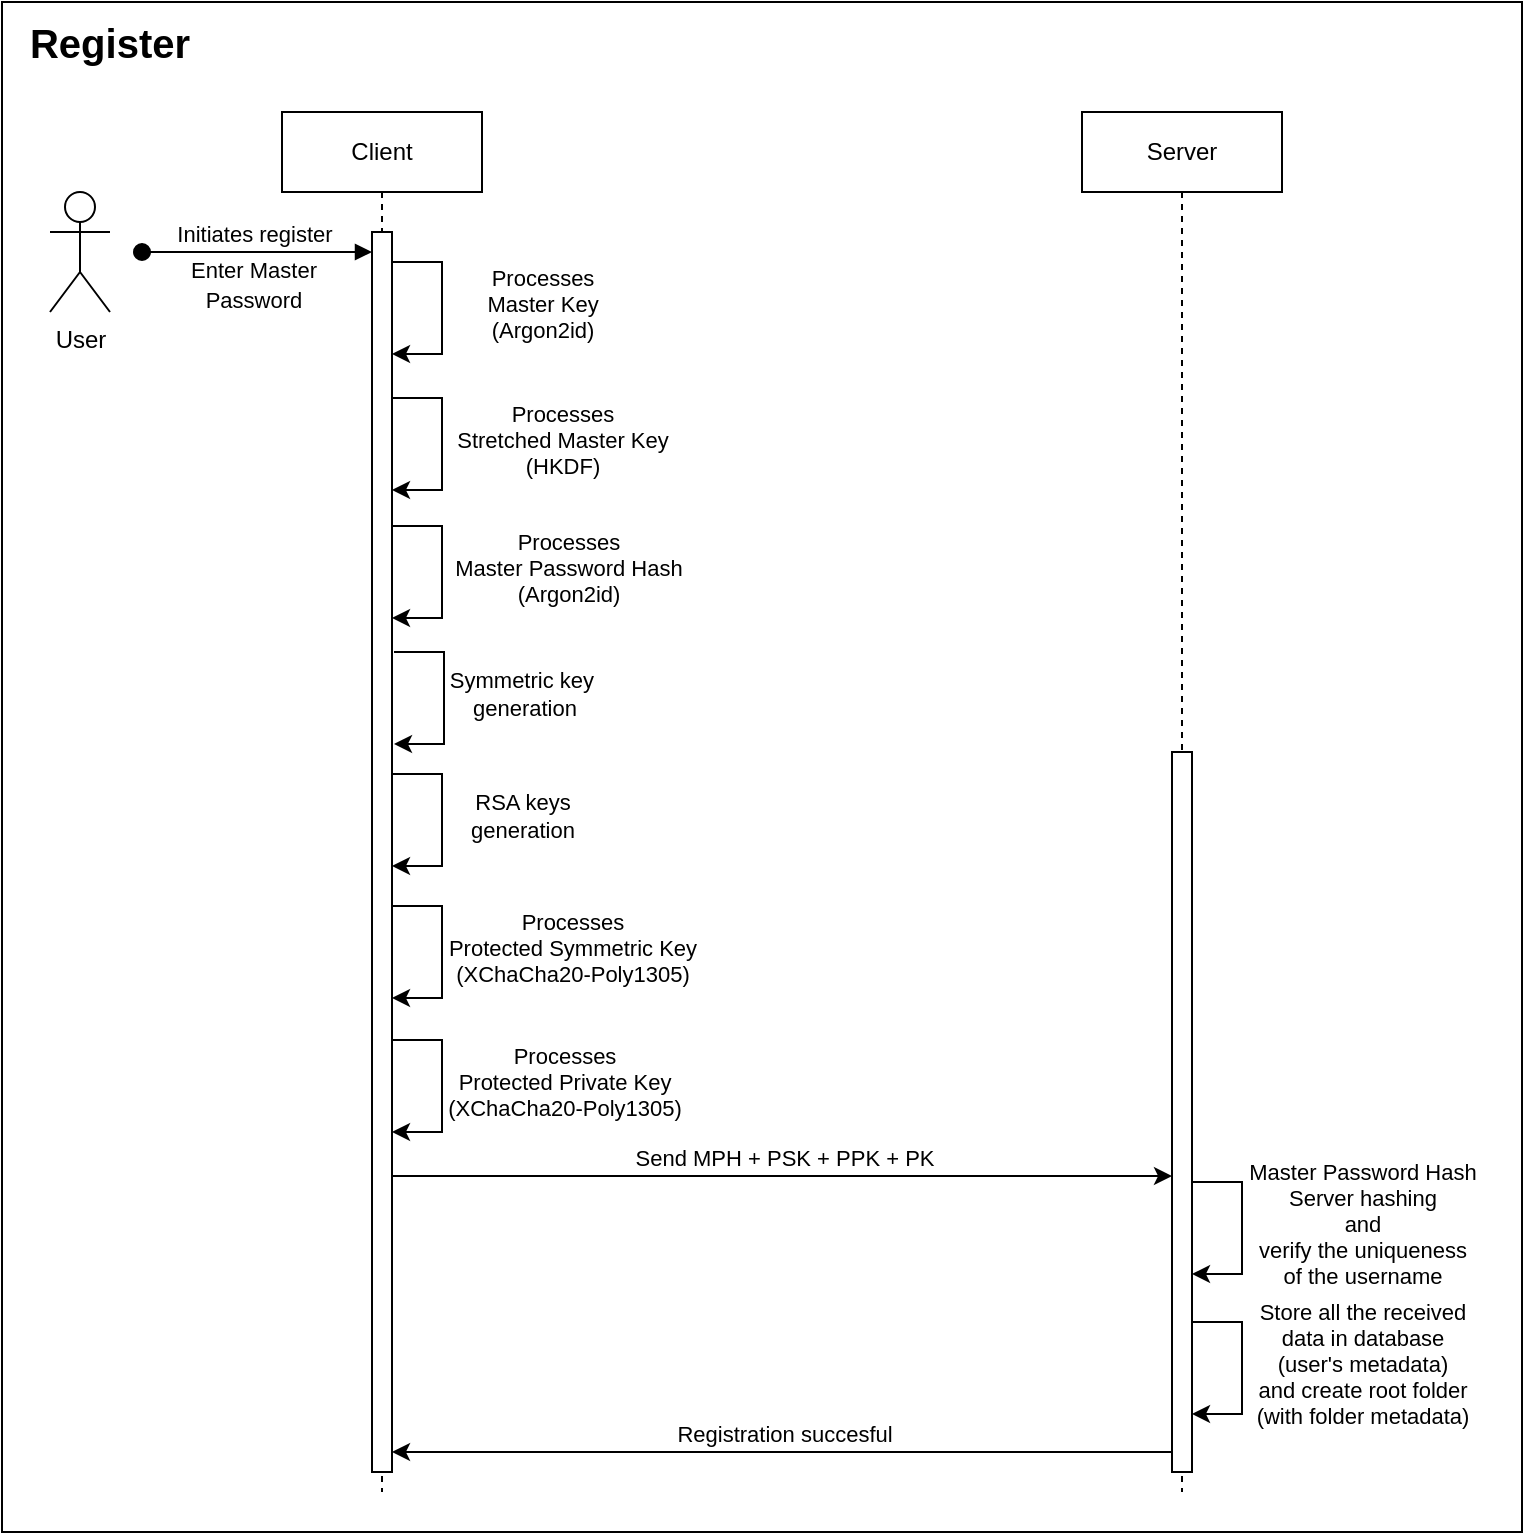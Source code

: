 <mxfile version="22.1.16" type="device">
  <diagram name="Page-1" id="ZgaFaatklyg3jivbGVoo">
    <mxGraphModel dx="1434" dy="779" grid="1" gridSize="10" guides="1" tooltips="1" connect="1" arrows="1" fold="1" page="1" pageScale="1" pageWidth="850" pageHeight="1100" math="0" shadow="0">
      <root>
        <mxCell id="0" />
        <mxCell id="1" parent="0" />
        <mxCell id="ZYvSqv5CcCD1XuF3hdmb-21" value="" style="rounded=0;whiteSpace=wrap;html=1;fillColor=none;" parent="1" vertex="1">
          <mxGeometry x="60" y="35" width="760" height="765" as="geometry" />
        </mxCell>
        <mxCell id="ZYvSqv5CcCD1XuF3hdmb-1" value="Client" style="shape=umlLifeline;perimeter=lifelinePerimeter;whiteSpace=wrap;html=1;container=1;dropTarget=0;collapsible=0;recursiveResize=0;outlineConnect=0;portConstraint=eastwest;newEdgeStyle={&quot;edgeStyle&quot;:&quot;elbowEdgeStyle&quot;,&quot;elbow&quot;:&quot;vertical&quot;,&quot;curved&quot;:0,&quot;rounded&quot;:0};" parent="1" vertex="1">
          <mxGeometry x="200" y="90" width="100" height="690" as="geometry" />
        </mxCell>
        <mxCell id="ZYvSqv5CcCD1XuF3hdmb-2" value="Server" style="shape=umlLifeline;perimeter=lifelinePerimeter;whiteSpace=wrap;html=1;container=1;dropTarget=0;collapsible=0;recursiveResize=0;outlineConnect=0;portConstraint=eastwest;newEdgeStyle={&quot;edgeStyle&quot;:&quot;elbowEdgeStyle&quot;,&quot;elbow&quot;:&quot;vertical&quot;,&quot;curved&quot;:0,&quot;rounded&quot;:0};" parent="1" vertex="1">
          <mxGeometry x="600" y="90" width="100" height="690" as="geometry" />
        </mxCell>
        <mxCell id="ZYvSqv5CcCD1XuF3hdmb-3" value="" style="html=1;points=[[0,0,0,0,5],[0,1,0,0,-5],[1,0,0,0,5],[1,1,0,0,-5]];perimeter=orthogonalPerimeter;outlineConnect=0;targetShapes=umlLifeline;portConstraint=eastwest;newEdgeStyle={&quot;curved&quot;:0,&quot;rounded&quot;:0};" parent="ZYvSqv5CcCD1XuF3hdmb-2" vertex="1">
          <mxGeometry x="45" y="320" width="10" height="360" as="geometry" />
        </mxCell>
        <mxCell id="ZYvSqv5CcCD1XuF3hdmb-4" value="Initiates register" style="html=1;verticalAlign=bottom;startArrow=oval;startFill=1;endArrow=block;startSize=8;curved=0;rounded=0;" parent="1" edge="1">
          <mxGeometry y="61" width="60" relative="1" as="geometry">
            <mxPoint x="246.1" y="170" as="sourcePoint" />
            <mxPoint x="246.1" y="170" as="targetPoint" />
            <mxPoint x="-60" y="-10" as="offset" />
          </mxGeometry>
        </mxCell>
        <mxCell id="ZYvSqv5CcCD1XuF3hdmb-5" value="" style="html=1;verticalAlign=bottom;startArrow=oval;startFill=1;endArrow=block;startSize=8;curved=0;rounded=0;" parent="1" target="ZYvSqv5CcCD1XuF3hdmb-6" edge="1">
          <mxGeometry width="60" relative="1" as="geometry">
            <mxPoint x="130" y="160" as="sourcePoint" />
            <mxPoint x="249" y="160" as="targetPoint" />
          </mxGeometry>
        </mxCell>
        <mxCell id="ZYvSqv5CcCD1XuF3hdmb-6" value="" style="html=1;points=[[0,0,0,0,5],[0,1,0,0,-5],[1,0,0,0,5],[1,1,0,0,-5]];perimeter=orthogonalPerimeter;outlineConnect=0;targetShapes=umlLifeline;portConstraint=eastwest;newEdgeStyle={&quot;curved&quot;:0,&quot;rounded&quot;:0};" parent="1" vertex="1">
          <mxGeometry x="245" y="150" width="10" height="620" as="geometry" />
        </mxCell>
        <mxCell id="ZYvSqv5CcCD1XuF3hdmb-7" value="" style="endArrow=classic;html=1;rounded=0;" parent="1" edge="1">
          <mxGeometry width="50" height="50" relative="1" as="geometry">
            <mxPoint x="255" y="233" as="sourcePoint" />
            <mxPoint x="255" y="279" as="targetPoint" />
            <Array as="points">
              <mxPoint x="280" y="233" />
              <mxPoint x="280" y="249" />
              <mxPoint x="280" y="279" />
            </Array>
          </mxGeometry>
        </mxCell>
        <mxCell id="ZYvSqv5CcCD1XuF3hdmb-8" value="Processes&lt;br style=&quot;border-color: var(--border-color);&quot;&gt;Stretched Master Key&lt;br style=&quot;border-color: var(--border-color);&quot;&gt;(HKDF)" style="edgeLabel;html=1;align=center;verticalAlign=middle;resizable=0;points=[];" parent="ZYvSqv5CcCD1XuF3hdmb-7" vertex="1" connectable="0">
          <mxGeometry x="-0.018" y="1" relative="1" as="geometry">
            <mxPoint x="59" y="-1" as="offset" />
          </mxGeometry>
        </mxCell>
        <mxCell id="ZYvSqv5CcCD1XuF3hdmb-9" value="" style="endArrow=classic;html=1;rounded=0;entryX=0;entryY=0;entryDx=0;entryDy=5;entryPerimeter=0;" parent="1" edge="1">
          <mxGeometry width="50" height="50" relative="1" as="geometry">
            <mxPoint x="255" y="622" as="sourcePoint" />
            <mxPoint x="645" y="622" as="targetPoint" />
          </mxGeometry>
        </mxCell>
        <mxCell id="ZYvSqv5CcCD1XuF3hdmb-10" value="Send MPH + PSK + PPK + PK" style="edgeLabel;html=1;align=center;verticalAlign=middle;resizable=0;points=[];" parent="ZYvSqv5CcCD1XuF3hdmb-9" vertex="1" connectable="0">
          <mxGeometry x="-0.208" relative="1" as="geometry">
            <mxPoint x="41" y="-9" as="offset" />
          </mxGeometry>
        </mxCell>
        <mxCell id="ZYvSqv5CcCD1XuF3hdmb-17" value="User" style="shape=umlActor;verticalLabelPosition=bottom;verticalAlign=top;html=1;" parent="1" vertex="1">
          <mxGeometry x="84" y="130" width="30" height="60" as="geometry" />
        </mxCell>
        <mxCell id="ZYvSqv5CcCD1XuF3hdmb-22" value="&lt;font style=&quot;font-size: 20px;&quot;&gt;&lt;b&gt;Register&lt;/b&gt;&lt;/font&gt;" style="text;html=1;strokeColor=none;fillColor=none;align=center;verticalAlign=middle;whiteSpace=wrap;rounded=0;" parent="1" vertex="1">
          <mxGeometry x="84" y="40" width="60" height="30" as="geometry" />
        </mxCell>
        <mxCell id="ZYvSqv5CcCD1XuF3hdmb-23" value="" style="endArrow=classic;html=1;rounded=0;" parent="1" edge="1">
          <mxGeometry width="50" height="50" relative="1" as="geometry">
            <mxPoint x="255" y="487" as="sourcePoint" />
            <mxPoint x="255" y="533" as="targetPoint" />
            <Array as="points">
              <mxPoint x="280" y="487" />
              <mxPoint x="280" y="503" />
              <mxPoint x="280" y="533" />
            </Array>
          </mxGeometry>
        </mxCell>
        <mxCell id="ZYvSqv5CcCD1XuF3hdmb-24" value="Processes&lt;br&gt;Protected Symmetric Key&lt;br&gt;(XChaCha20-Poly1305)" style="edgeLabel;html=1;align=center;verticalAlign=middle;resizable=0;points=[];" parent="ZYvSqv5CcCD1XuF3hdmb-23" vertex="1" connectable="0">
          <mxGeometry x="-0.018" y="1" relative="1" as="geometry">
            <mxPoint x="64" y="-1" as="offset" />
          </mxGeometry>
        </mxCell>
        <mxCell id="ZYvSqv5CcCD1XuF3hdmb-25" value="" style="endArrow=classic;html=1;rounded=0;" parent="1" edge="1">
          <mxGeometry width="50" height="50" relative="1" as="geometry">
            <mxPoint x="255" y="554" as="sourcePoint" />
            <mxPoint x="255" y="600" as="targetPoint" />
            <Array as="points">
              <mxPoint x="280" y="554" />
              <mxPoint x="280" y="570" />
              <mxPoint x="280" y="600" />
            </Array>
          </mxGeometry>
        </mxCell>
        <mxCell id="ZYvSqv5CcCD1XuF3hdmb-26" value="Processes&lt;br&gt;Protected Private Key&lt;br&gt;(XChaCha20-Poly1305)" style="edgeLabel;html=1;align=center;verticalAlign=middle;resizable=0;points=[];" parent="ZYvSqv5CcCD1XuF3hdmb-25" vertex="1" connectable="0">
          <mxGeometry x="-0.018" y="1" relative="1" as="geometry">
            <mxPoint x="60" y="-1" as="offset" />
          </mxGeometry>
        </mxCell>
        <mxCell id="ZYvSqv5CcCD1XuF3hdmb-27" value="" style="endArrow=classic;html=1;rounded=0;" parent="1" edge="1">
          <mxGeometry width="50" height="50" relative="1" as="geometry">
            <mxPoint x="255" y="421" as="sourcePoint" />
            <mxPoint x="255" y="467" as="targetPoint" />
            <Array as="points">
              <mxPoint x="280" y="421" />
              <mxPoint x="280" y="437" />
              <mxPoint x="280" y="467" />
            </Array>
          </mxGeometry>
        </mxCell>
        <mxCell id="ZYvSqv5CcCD1XuF3hdmb-28" value="RSA keys&lt;br&gt;generation" style="edgeLabel;html=1;align=center;verticalAlign=middle;resizable=0;points=[];" parent="ZYvSqv5CcCD1XuF3hdmb-27" vertex="1" connectable="0">
          <mxGeometry x="-0.018" y="1" relative="1" as="geometry">
            <mxPoint x="39" y="-1" as="offset" />
          </mxGeometry>
        </mxCell>
        <mxCell id="ZYvSqv5CcCD1XuF3hdmb-29" value="" style="endArrow=classic;html=1;rounded=0;" parent="1" edge="1">
          <mxGeometry width="50" height="50" relative="1" as="geometry">
            <mxPoint x="655" y="625" as="sourcePoint" />
            <mxPoint x="655" y="671" as="targetPoint" />
            <Array as="points">
              <mxPoint x="680" y="625" />
              <mxPoint x="680" y="641" />
              <mxPoint x="680" y="671" />
            </Array>
          </mxGeometry>
        </mxCell>
        <mxCell id="ZYvSqv5CcCD1XuF3hdmb-30" value="Master Password Hash&lt;br&gt;Server hashing&lt;br&gt;and&lt;br&gt;verify the uniqueness&lt;br&gt;of the username" style="edgeLabel;html=1;align=center;verticalAlign=middle;resizable=0;points=[];" parent="ZYvSqv5CcCD1XuF3hdmb-29" vertex="1" connectable="0">
          <mxGeometry x="-0.018" y="1" relative="1" as="geometry">
            <mxPoint x="59" y="-1" as="offset" />
          </mxGeometry>
        </mxCell>
        <mxCell id="ZYvSqv5CcCD1XuF3hdmb-33" value="" style="endArrow=classic;html=1;rounded=0;" parent="1" edge="1">
          <mxGeometry width="50" height="50" relative="1" as="geometry">
            <mxPoint x="655" y="695" as="sourcePoint" />
            <mxPoint x="655" y="741" as="targetPoint" />
            <Array as="points">
              <mxPoint x="680" y="695" />
              <mxPoint x="680" y="711" />
              <mxPoint x="680" y="741" />
            </Array>
          </mxGeometry>
        </mxCell>
        <mxCell id="ZYvSqv5CcCD1XuF3hdmb-34" value="Store all the received&lt;br&gt;data in database&lt;br&gt;(user&#39;s metadata)&lt;br&gt;and create root folder&lt;br&gt;(with folder metadata)" style="edgeLabel;html=1;align=center;verticalAlign=middle;resizable=0;points=[];" parent="ZYvSqv5CcCD1XuF3hdmb-33" vertex="1" connectable="0">
          <mxGeometry x="-0.018" y="1" relative="1" as="geometry">
            <mxPoint x="59" y="-1" as="offset" />
          </mxGeometry>
        </mxCell>
        <mxCell id="L0d_EhFILOl8O6hskPP5-1" value="&lt;font style=&quot;font-size: 11px;&quot;&gt;Enter Master Password&lt;/font&gt;" style="text;html=1;strokeColor=none;fillColor=none;align=center;verticalAlign=middle;whiteSpace=wrap;rounded=0;" parent="1" vertex="1">
          <mxGeometry x="136" y="161" width="100" height="30" as="geometry" />
        </mxCell>
        <mxCell id="L0d_EhFILOl8O6hskPP5-4" value="" style="endArrow=classic;html=1;rounded=0;" parent="1" edge="1">
          <mxGeometry width="50" height="50" relative="1" as="geometry">
            <mxPoint x="255" y="165" as="sourcePoint" />
            <mxPoint x="255" y="211" as="targetPoint" />
            <Array as="points">
              <mxPoint x="280" y="165" />
              <mxPoint x="280" y="181" />
              <mxPoint x="280" y="211" />
            </Array>
          </mxGeometry>
        </mxCell>
        <mxCell id="L0d_EhFILOl8O6hskPP5-5" value="Processes&lt;br&gt;Master Key&lt;br&gt;(Argon2id)" style="edgeLabel;html=1;align=center;verticalAlign=middle;resizable=0;points=[];" parent="L0d_EhFILOl8O6hskPP5-4" vertex="1" connectable="0">
          <mxGeometry x="-0.018" y="1" relative="1" as="geometry">
            <mxPoint x="49" y="-1" as="offset" />
          </mxGeometry>
        </mxCell>
        <mxCell id="L0d_EhFILOl8O6hskPP5-8" value="" style="endArrow=classic;html=1;rounded=0;" parent="1" edge="1">
          <mxGeometry width="50" height="50" relative="1" as="geometry">
            <mxPoint x="255" y="297" as="sourcePoint" />
            <mxPoint x="255" y="343" as="targetPoint" />
            <Array as="points">
              <mxPoint x="280" y="297" />
              <mxPoint x="280" y="313" />
              <mxPoint x="280" y="343" />
            </Array>
          </mxGeometry>
        </mxCell>
        <mxCell id="L0d_EhFILOl8O6hskPP5-9" value="&lt;div&gt;Processes&lt;/div&gt;&lt;div&gt;Master Password Hash&lt;/div&gt;&lt;div&gt;(Argon2id)&lt;/div&gt;" style="edgeLabel;html=1;align=center;verticalAlign=middle;resizable=0;points=[];" parent="L0d_EhFILOl8O6hskPP5-8" vertex="1" connectable="0">
          <mxGeometry x="-0.018" y="1" relative="1" as="geometry">
            <mxPoint x="62" y="-1" as="offset" />
          </mxGeometry>
        </mxCell>
        <mxCell id="L0d_EhFILOl8O6hskPP5-13" value="" style="endArrow=none;html=1;rounded=0;entryX=0;entryY=0;entryDx=0;entryDy=5;entryPerimeter=0;startArrow=classic;startFill=1;endFill=0;" parent="1" edge="1">
          <mxGeometry width="50" height="50" relative="1" as="geometry">
            <mxPoint x="255" y="760" as="sourcePoint" />
            <mxPoint x="645" y="760" as="targetPoint" />
          </mxGeometry>
        </mxCell>
        <mxCell id="L0d_EhFILOl8O6hskPP5-14" value="Registration succesful" style="edgeLabel;html=1;align=center;verticalAlign=middle;resizable=0;points=[];" parent="L0d_EhFILOl8O6hskPP5-13" vertex="1" connectable="0">
          <mxGeometry x="-0.208" relative="1" as="geometry">
            <mxPoint x="41" y="-9" as="offset" />
          </mxGeometry>
        </mxCell>
        <mxCell id="NV4aKHRHTpgoNtTKuTqR-1" value="" style="endArrow=classic;html=1;rounded=0;" edge="1" parent="1">
          <mxGeometry width="50" height="50" relative="1" as="geometry">
            <mxPoint x="256" y="360" as="sourcePoint" />
            <mxPoint x="256" y="406" as="targetPoint" />
            <Array as="points">
              <mxPoint x="281" y="360" />
              <mxPoint x="281" y="376" />
              <mxPoint x="281" y="406" />
            </Array>
          </mxGeometry>
        </mxCell>
        <mxCell id="NV4aKHRHTpgoNtTKuTqR-2" value="Symmetric key&amp;nbsp;&lt;br&gt;generation" style="edgeLabel;html=1;align=center;verticalAlign=middle;resizable=0;points=[];" vertex="1" connectable="0" parent="NV4aKHRHTpgoNtTKuTqR-1">
          <mxGeometry x="-0.018" y="1" relative="1" as="geometry">
            <mxPoint x="39" y="-1" as="offset" />
          </mxGeometry>
        </mxCell>
      </root>
    </mxGraphModel>
  </diagram>
</mxfile>
